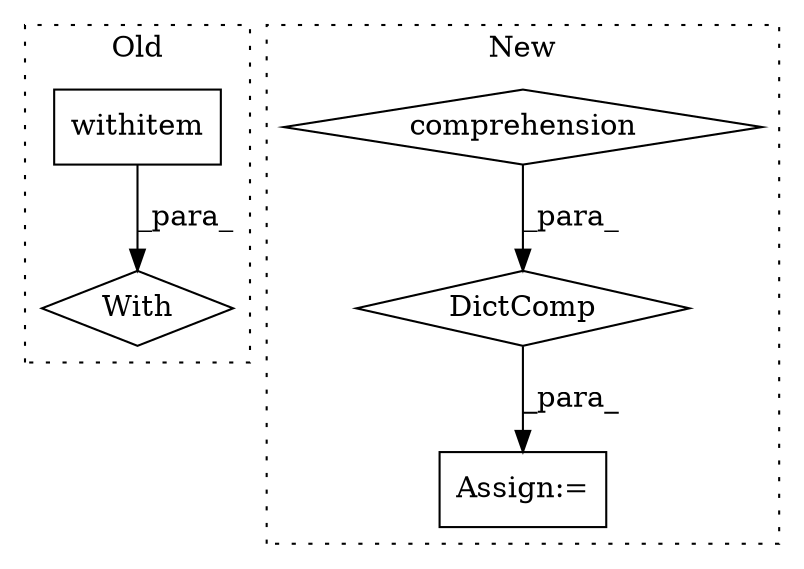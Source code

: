 digraph G {
subgraph cluster0 {
1 [label="With" a="39" s="3557,3567" l="5,91" shape="diamond"];
4 [label="withitem" a="49" s="3562" l="5" shape="box"];
label = "Old";
style="dotted";
}
subgraph cluster1 {
2 [label="DictComp" a="84" s="4162" l="65" shape="diamond"];
3 [label="comprehension" a="45" s="4187" l="3" shape="diamond"];
5 [label="Assign:=" a="68" s="4159" l="3" shape="box"];
label = "New";
style="dotted";
}
2 -> 5 [label="_para_"];
3 -> 2 [label="_para_"];
4 -> 1 [label="_para_"];
}
